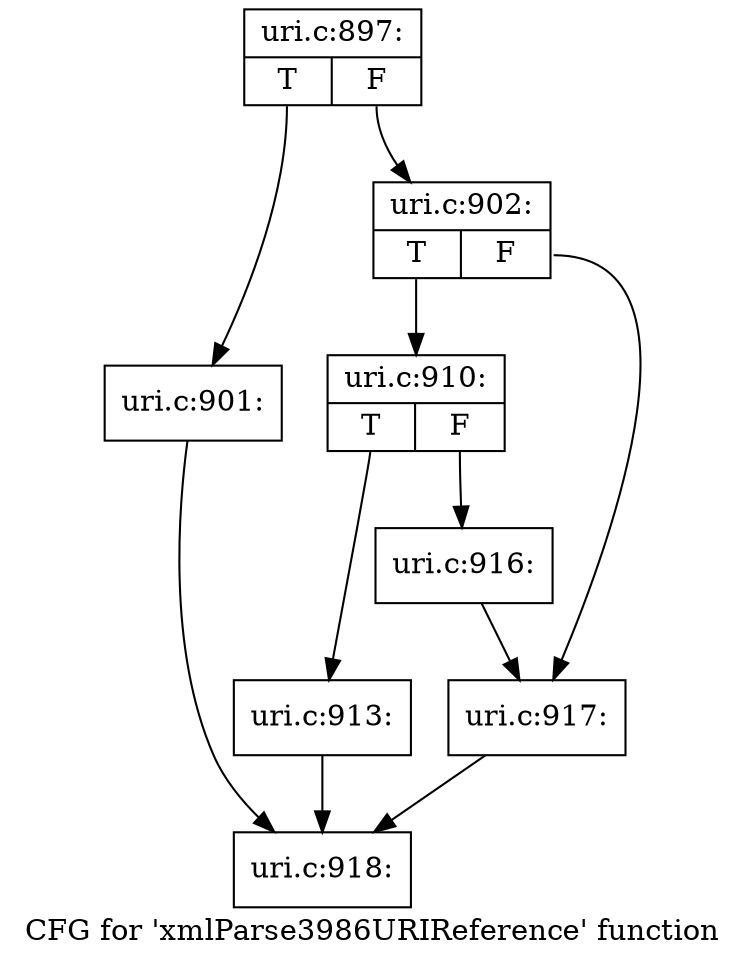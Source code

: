 digraph "CFG for 'xmlParse3986URIReference' function" {
	label="CFG for 'xmlParse3986URIReference' function";

	Node0x4904220 [shape=record,label="{uri.c:897:|{<s0>T|<s1>F}}"];
	Node0x4904220:s0 -> Node0x4907d20;
	Node0x4904220:s1 -> Node0x4907d70;
	Node0x4907d20 [shape=record,label="{uri.c:901:}"];
	Node0x4907d20 -> Node0x4907430;
	Node0x4907d70 [shape=record,label="{uri.c:902:|{<s0>T|<s1>F}}"];
	Node0x4907d70:s0 -> Node0x4559de0;
	Node0x4907d70:s1 -> Node0x4909070;
	Node0x4559de0 [shape=record,label="{uri.c:910:|{<s0>T|<s1>F}}"];
	Node0x4559de0:s0 -> Node0x49089d0;
	Node0x4559de0:s1 -> Node0x4909530;
	Node0x49089d0 [shape=record,label="{uri.c:913:}"];
	Node0x49089d0 -> Node0x4907430;
	Node0x4909530 [shape=record,label="{uri.c:916:}"];
	Node0x4909530 -> Node0x4909070;
	Node0x4909070 [shape=record,label="{uri.c:917:}"];
	Node0x4909070 -> Node0x4907430;
	Node0x4907430 [shape=record,label="{uri.c:918:}"];
}
